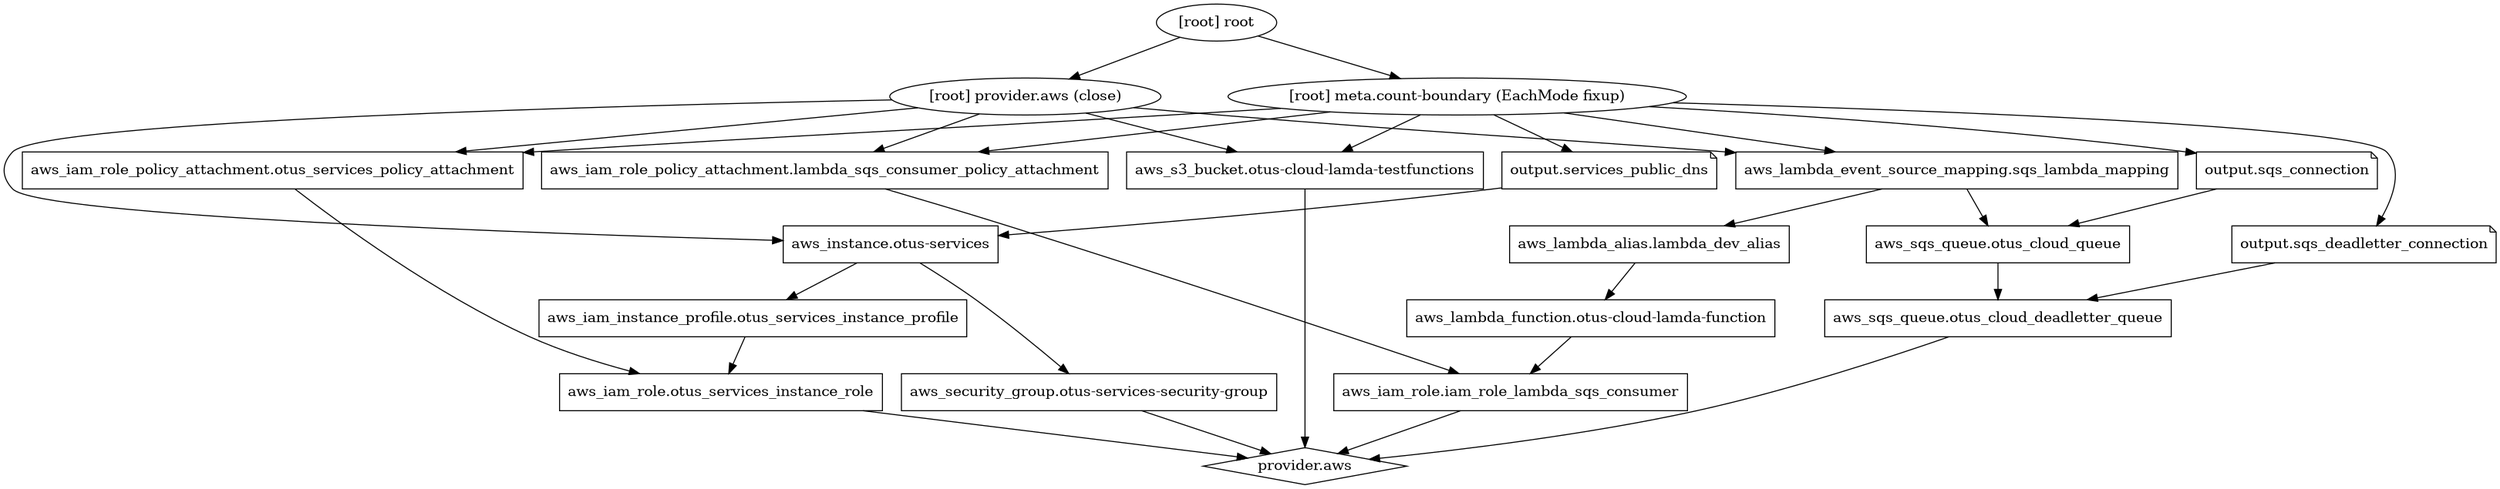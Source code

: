 @startuml

digraph graph1 {
	compound = "true"
	newrank = "true"
	subgraph "root" {
		"[root] aws_iam_instance_profile.otus_services_instance_profile" [label = "aws_iam_instance_profile.otus_services_instance_profile", shape = "box"]
		"[root] aws_iam_role.iam_role_lambda_sqs_consumer" [label = "aws_iam_role.iam_role_lambda_sqs_consumer", shape = "box"]
		"[root] aws_iam_role.otus_services_instance_role" [label = "aws_iam_role.otus_services_instance_role", shape = "box"]
		"[root] aws_iam_role_policy_attachment.lambda_sqs_consumer_policy_attachment" [label = "aws_iam_role_policy_attachment.lambda_sqs_consumer_policy_attachment", shape = "box"]
		"[root] aws_iam_role_policy_attachment.otus_services_policy_attachment" [label = "aws_iam_role_policy_attachment.otus_services_policy_attachment", shape = "box"]
		"[root] aws_instance.otus-services" [label = "aws_instance.otus-services", shape = "box"]
		"[root] aws_lambda_alias.lambda_dev_alias" [label = "aws_lambda_alias.lambda_dev_alias", shape = "box"]
		"[root] aws_lambda_event_source_mapping.sqs_lambda_mapping" [label = "aws_lambda_event_source_mapping.sqs_lambda_mapping", shape = "box"]
		"[root] aws_lambda_function.otus-cloud-lamda-function" [label = "aws_lambda_function.otus-cloud-lamda-function", shape = "box"]
		"[root] aws_s3_bucket.otus-cloud-lamda-testfunctions" [label = "aws_s3_bucket.otus-cloud-lamda-testfunctions", shape = "box"]
		"[root] aws_security_group.otus-services-security-group" [label = "aws_security_group.otus-services-security-group", shape = "box"]
		"[root] aws_sqs_queue.otus_cloud_deadletter_queue" [label = "aws_sqs_queue.otus_cloud_deadletter_queue", shape = "box"]
		"[root] aws_sqs_queue.otus_cloud_queue" [label = "aws_sqs_queue.otus_cloud_queue", shape = "box"]
		"[root] output.services_public_dns" [label = "output.services_public_dns", shape = "note"]
		"[root] output.sqs_connection" [label = "output.sqs_connection", shape = "note"]
		"[root] output.sqs_deadletter_connection" [label = "output.sqs_deadletter_connection", shape = "note"]
		"[root] provider.aws" [label = "provider.aws", shape = "diamond"]
		"[root] aws_iam_instance_profile.otus_services_instance_profile" -> "[root] aws_iam_role.otus_services_instance_role"
		"[root] aws_iam_role.iam_role_lambda_sqs_consumer" -> "[root] provider.aws"
		"[root] aws_iam_role.otus_services_instance_role" -> "[root] provider.aws"
		"[root] aws_iam_role_policy_attachment.lambda_sqs_consumer_policy_attachment" -> "[root] aws_iam_role.iam_role_lambda_sqs_consumer"
		"[root] aws_iam_role_policy_attachment.otus_services_policy_attachment" -> "[root] aws_iam_role.otus_services_instance_role"
		"[root] aws_instance.otus-services" -> "[root] aws_iam_instance_profile.otus_services_instance_profile"
		"[root] aws_instance.otus-services" -> "[root] aws_security_group.otus-services-security-group"
		"[root] aws_lambda_alias.lambda_dev_alias" -> "[root] aws_lambda_function.otus-cloud-lamda-function"
		"[root] aws_lambda_event_source_mapping.sqs_lambda_mapping" -> "[root] aws_lambda_alias.lambda_dev_alias"
		"[root] aws_lambda_event_source_mapping.sqs_lambda_mapping" -> "[root] aws_sqs_queue.otus_cloud_queue"
		"[root] aws_lambda_function.otus-cloud-lamda-function" -> "[root] aws_iam_role.iam_role_lambda_sqs_consumer"
		"[root] aws_s3_bucket.otus-cloud-lamda-testfunctions" -> "[root] provider.aws"
		"[root] aws_security_group.otus-services-security-group" -> "[root] provider.aws"
		"[root] aws_sqs_queue.otus_cloud_deadletter_queue" -> "[root] provider.aws"
		"[root] aws_sqs_queue.otus_cloud_queue" -> "[root] aws_sqs_queue.otus_cloud_deadletter_queue"
		"[root] meta.count-boundary (EachMode fixup)" -> "[root] aws_iam_role_policy_attachment.lambda_sqs_consumer_policy_attachment"
		"[root] meta.count-boundary (EachMode fixup)" -> "[root] aws_iam_role_policy_attachment.otus_services_policy_attachment"
		"[root] meta.count-boundary (EachMode fixup)" -> "[root] aws_lambda_event_source_mapping.sqs_lambda_mapping"
		"[root] meta.count-boundary (EachMode fixup)" -> "[root] aws_s3_bucket.otus-cloud-lamda-testfunctions"
		"[root] meta.count-boundary (EachMode fixup)" -> "[root] output.services_public_dns"
		"[root] meta.count-boundary (EachMode fixup)" -> "[root] output.sqs_connection"
		"[root] meta.count-boundary (EachMode fixup)" -> "[root] output.sqs_deadletter_connection"
		"[root] output.services_public_dns" -> "[root] aws_instance.otus-services"
		"[root] output.sqs_connection" -> "[root] aws_sqs_queue.otus_cloud_queue"
		"[root] output.sqs_deadletter_connection" -> "[root] aws_sqs_queue.otus_cloud_deadletter_queue"
		"[root] provider.aws (close)" -> "[root] aws_iam_role_policy_attachment.lambda_sqs_consumer_policy_attachment"
		"[root] provider.aws (close)" -> "[root] aws_iam_role_policy_attachment.otus_services_policy_attachment"
		"[root] provider.aws (close)" -> "[root] aws_instance.otus-services"
		"[root] provider.aws (close)" -> "[root] aws_lambda_event_source_mapping.sqs_lambda_mapping"
		"[root] provider.aws (close)" -> "[root] aws_s3_bucket.otus-cloud-lamda-testfunctions"
		"[root] root" -> "[root] meta.count-boundary (EachMode fixup)"
		"[root] root" -> "[root] provider.aws (close)"
	}
}

@enduml

